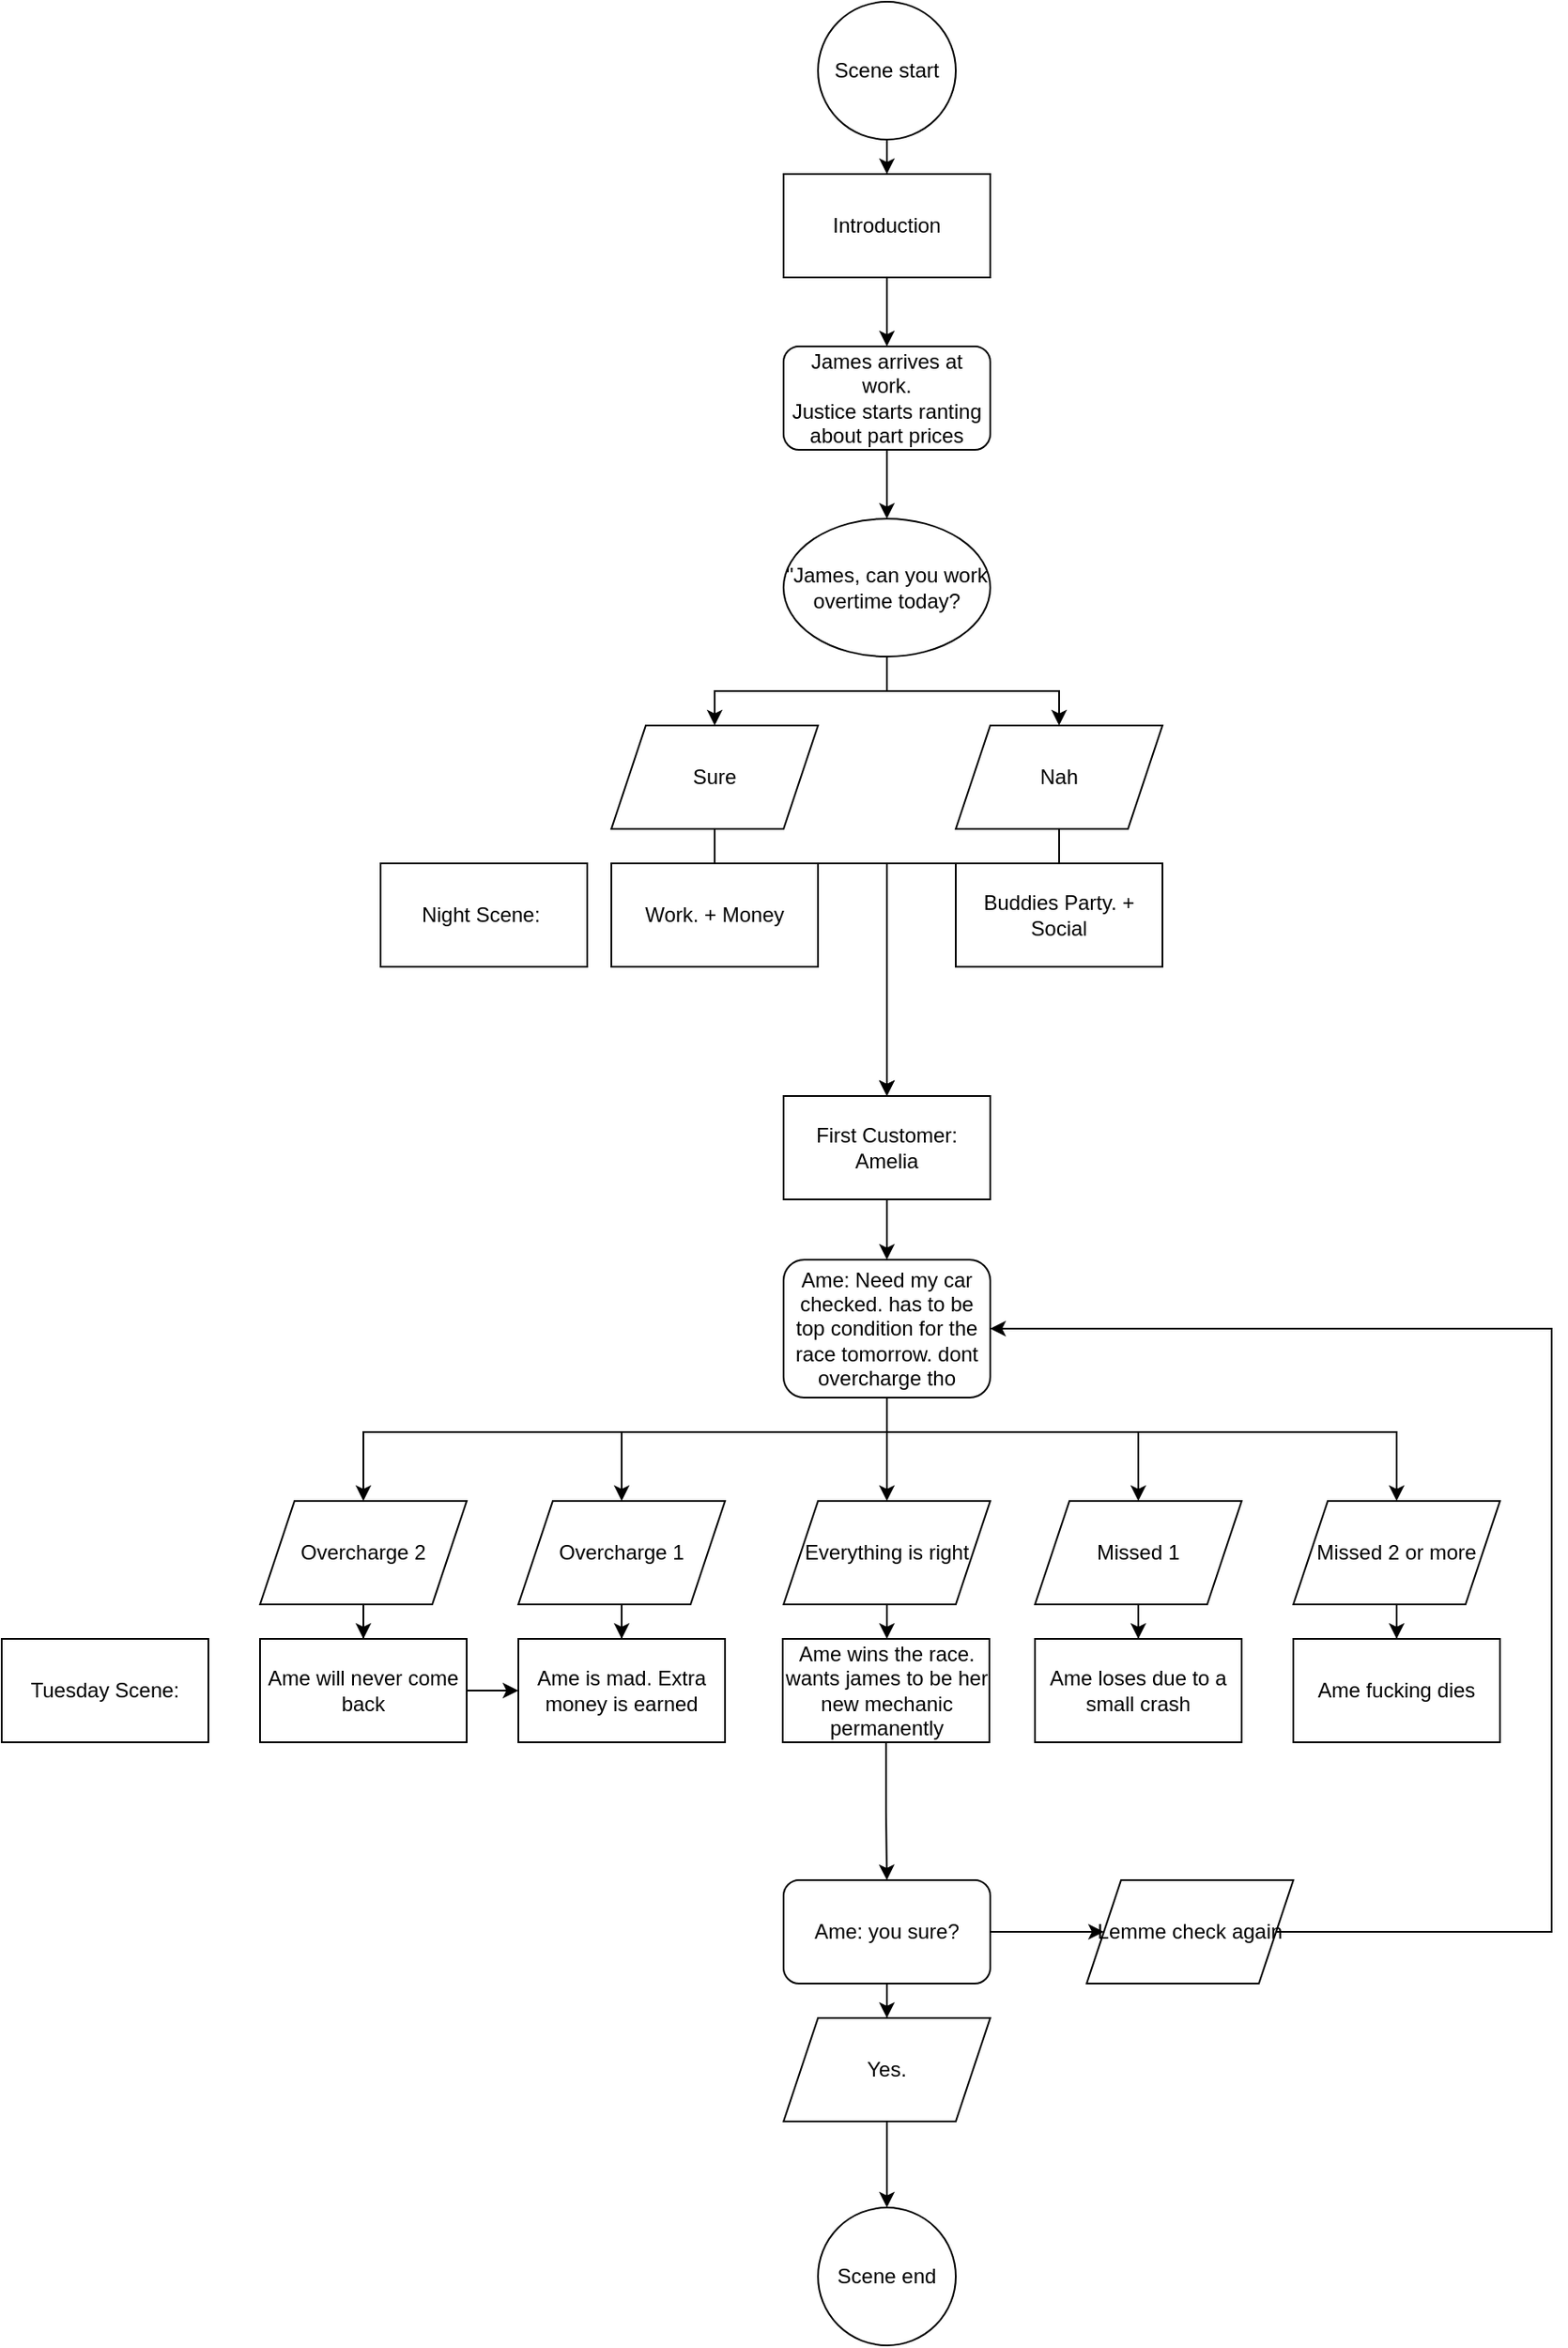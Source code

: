 <mxfile version="14.7.2" type="device" pages="2"><diagram id="Z2a60k4jaZ6NUyHKb_X1" name="Day 1 Morning"><mxGraphModel dx="1808" dy="1695" grid="1" gridSize="10" guides="1" tooltips="1" connect="1" arrows="1" fold="1" page="1" pageScale="1" pageWidth="827" pageHeight="1169" math="0" shadow="0"><root><mxCell id="0"/><mxCell id="1" parent="0"/><mxCell id="GUDher-rVVv_oi0u7flM-3" value="" style="edgeStyle=orthogonalEdgeStyle;rounded=0;orthogonalLoop=1;jettySize=auto;html=1;" parent="1" source="GUDher-rVVv_oi0u7flM-1" target="GUDher-rVVv_oi0u7flM-2" edge="1"><mxGeometry relative="1" as="geometry"/></mxCell><mxCell id="GUDher-rVVv_oi0u7flM-1" value="Introduction" style="rounded=0;whiteSpace=wrap;html=1;" parent="1" vertex="1"><mxGeometry x="354" y="10" width="120" height="60" as="geometry"/></mxCell><mxCell id="GUDher-rVVv_oi0u7flM-5" value="" style="edgeStyle=orthogonalEdgeStyle;rounded=0;orthogonalLoop=1;jettySize=auto;html=1;" parent="1" source="GUDher-rVVv_oi0u7flM-2" target="GUDher-rVVv_oi0u7flM-4" edge="1"><mxGeometry relative="1" as="geometry"/></mxCell><mxCell id="GUDher-rVVv_oi0u7flM-2" value="James arrives at work.&lt;br&gt;Justice starts ranting about part prices" style="rounded=1;whiteSpace=wrap;html=1;" parent="1" vertex="1"><mxGeometry x="354" y="110" width="120" height="60" as="geometry"/></mxCell><mxCell id="GUDher-rVVv_oi0u7flM-8" style="edgeStyle=orthogonalEdgeStyle;rounded=0;orthogonalLoop=1;jettySize=auto;html=1;" parent="1" source="GUDher-rVVv_oi0u7flM-4" target="GUDher-rVVv_oi0u7flM-6" edge="1"><mxGeometry relative="1" as="geometry"/></mxCell><mxCell id="GUDher-rVVv_oi0u7flM-9" style="edgeStyle=orthogonalEdgeStyle;rounded=0;orthogonalLoop=1;jettySize=auto;html=1;" parent="1" source="GUDher-rVVv_oi0u7flM-4" target="GUDher-rVVv_oi0u7flM-7" edge="1"><mxGeometry relative="1" as="geometry"/></mxCell><mxCell id="GUDher-rVVv_oi0u7flM-4" value="&quot;James, can you work overtime today?" style="ellipse;whiteSpace=wrap;html=1;" parent="1" vertex="1"><mxGeometry x="354" y="210" width="120" height="80" as="geometry"/></mxCell><mxCell id="GUDher-rVVv_oi0u7flM-12" value="" style="edgeStyle=orthogonalEdgeStyle;rounded=0;orthogonalLoop=1;jettySize=auto;html=1;entryX=0.5;entryY=0;entryDx=0;entryDy=0;" parent="1" source="GUDher-rVVv_oi0u7flM-6" target="GUDher-rVVv_oi0u7flM-15" edge="1"><mxGeometry relative="1" as="geometry"><mxPoint x="414" y="540" as="targetPoint"/><Array as="points"><mxPoint x="314" y="410"/><mxPoint x="414" y="410"/></Array></mxGeometry></mxCell><mxCell id="GUDher-rVVv_oi0u7flM-6" value="Sure" style="shape=parallelogram;perimeter=parallelogramPerimeter;whiteSpace=wrap;html=1;fixedSize=1;" parent="1" vertex="1"><mxGeometry x="254" y="330" width="120" height="60" as="geometry"/></mxCell><mxCell id="GUDher-rVVv_oi0u7flM-13" value="" style="edgeStyle=orthogonalEdgeStyle;rounded=0;orthogonalLoop=1;jettySize=auto;html=1;entryX=0.5;entryY=0;entryDx=0;entryDy=0;" parent="1" source="GUDher-rVVv_oi0u7flM-7" target="GUDher-rVVv_oi0u7flM-15" edge="1"><mxGeometry relative="1" as="geometry"><mxPoint x="414" y="540" as="targetPoint"/><Array as="points"><mxPoint x="514" y="410"/><mxPoint x="414" y="410"/></Array></mxGeometry></mxCell><mxCell id="GUDher-rVVv_oi0u7flM-7" value="Nah" style="shape=parallelogram;perimeter=parallelogramPerimeter;whiteSpace=wrap;html=1;fixedSize=1;" parent="1" vertex="1"><mxGeometry x="454" y="330" width="120" height="60" as="geometry"/></mxCell><mxCell id="GUDher-rVVv_oi0u7flM-10" value="Work. + Money" style="rounded=0;whiteSpace=wrap;html=1;" parent="1" vertex="1"><mxGeometry x="254" y="410" width="120" height="60" as="geometry"/></mxCell><mxCell id="GUDher-rVVv_oi0u7flM-11" value="Buddies Party. + Social" style="rounded=0;whiteSpace=wrap;html=1;" parent="1" vertex="1"><mxGeometry x="454" y="410" width="120" height="60" as="geometry"/></mxCell><mxCell id="GUDher-rVVv_oi0u7flM-17" value="" style="edgeStyle=orthogonalEdgeStyle;rounded=0;orthogonalLoop=1;jettySize=auto;html=1;" parent="1" source="GUDher-rVVv_oi0u7flM-15" target="GUDher-rVVv_oi0u7flM-16" edge="1"><mxGeometry relative="1" as="geometry"/></mxCell><mxCell id="GUDher-rVVv_oi0u7flM-15" value="First Customer: Amelia" style="rounded=0;whiteSpace=wrap;html=1;" parent="1" vertex="1"><mxGeometry x="354" y="545" width="120" height="60" as="geometry"/></mxCell><mxCell id="GUDher-rVVv_oi0u7flM-24" value="" style="edgeStyle=orthogonalEdgeStyle;rounded=0;orthogonalLoop=1;jettySize=auto;html=1;" parent="1" source="GUDher-rVVv_oi0u7flM-16" target="GUDher-rVVv_oi0u7flM-19" edge="1"><mxGeometry relative="1" as="geometry"/></mxCell><mxCell id="GUDher-rVVv_oi0u7flM-25" style="edgeStyle=orthogonalEdgeStyle;rounded=0;orthogonalLoop=1;jettySize=auto;html=1;" parent="1" source="GUDher-rVVv_oi0u7flM-16" target="GUDher-rVVv_oi0u7flM-18" edge="1"><mxGeometry relative="1" as="geometry"><Array as="points"><mxPoint x="414" y="740"/><mxPoint x="260" y="740"/></Array></mxGeometry></mxCell><mxCell id="GUDher-rVVv_oi0u7flM-26" style="edgeStyle=orthogonalEdgeStyle;rounded=0;orthogonalLoop=1;jettySize=auto;html=1;" parent="1" source="GUDher-rVVv_oi0u7flM-16" target="GUDher-rVVv_oi0u7flM-20" edge="1"><mxGeometry relative="1" as="geometry"><Array as="points"><mxPoint x="414" y="740"/><mxPoint x="110" y="740"/></Array></mxGeometry></mxCell><mxCell id="GUDher-rVVv_oi0u7flM-27" style="edgeStyle=orthogonalEdgeStyle;rounded=0;orthogonalLoop=1;jettySize=auto;html=1;entryX=0.5;entryY=0;entryDx=0;entryDy=0;" parent="1" source="GUDher-rVVv_oi0u7flM-16" target="GUDher-rVVv_oi0u7flM-21" edge="1"><mxGeometry relative="1" as="geometry"><Array as="points"><mxPoint x="414" y="740"/><mxPoint x="560" y="740"/></Array></mxGeometry></mxCell><mxCell id="GUDher-rVVv_oi0u7flM-28" style="edgeStyle=orthogonalEdgeStyle;rounded=0;orthogonalLoop=1;jettySize=auto;html=1;" parent="1" source="GUDher-rVVv_oi0u7flM-16" target="GUDher-rVVv_oi0u7flM-23" edge="1"><mxGeometry relative="1" as="geometry"><Array as="points"><mxPoint x="414" y="740"/><mxPoint x="710" y="740"/></Array></mxGeometry></mxCell><mxCell id="GUDher-rVVv_oi0u7flM-16" value="Ame: Need my car checked. has to be top condition for the race tomorrow. dont overcharge tho" style="rounded=1;whiteSpace=wrap;html=1;" parent="1" vertex="1"><mxGeometry x="354" y="640" width="120" height="80" as="geometry"/></mxCell><mxCell id="GUDher-rVVv_oi0u7flM-38" value="" style="edgeStyle=orthogonalEdgeStyle;rounded=0;orthogonalLoop=1;jettySize=auto;html=1;" parent="1" source="GUDher-rVVv_oi0u7flM-18" target="GUDher-rVVv_oi0u7flM-30" edge="1"><mxGeometry relative="1" as="geometry"/></mxCell><mxCell id="GUDher-rVVv_oi0u7flM-18" value="Overcharge 1" style="shape=parallelogram;perimeter=parallelogramPerimeter;whiteSpace=wrap;html=1;fixedSize=1;" parent="1" vertex="1"><mxGeometry x="200" y="780" width="120" height="60" as="geometry"/></mxCell><mxCell id="GUDher-rVVv_oi0u7flM-37" value="" style="edgeStyle=orthogonalEdgeStyle;rounded=0;orthogonalLoop=1;jettySize=auto;html=1;" parent="1" source="GUDher-rVVv_oi0u7flM-19" target="GUDher-rVVv_oi0u7flM-32" edge="1"><mxGeometry relative="1" as="geometry"/></mxCell><mxCell id="GUDher-rVVv_oi0u7flM-19" value="Everything is right" style="shape=parallelogram;perimeter=parallelogramPerimeter;whiteSpace=wrap;html=1;fixedSize=1;" parent="1" vertex="1"><mxGeometry x="354" y="780" width="120" height="60" as="geometry"/></mxCell><mxCell id="GUDher-rVVv_oi0u7flM-39" value="" style="edgeStyle=orthogonalEdgeStyle;rounded=0;orthogonalLoop=1;jettySize=auto;html=1;" parent="1" source="GUDher-rVVv_oi0u7flM-20" target="GUDher-rVVv_oi0u7flM-31" edge="1"><mxGeometry relative="1" as="geometry"/></mxCell><mxCell id="GUDher-rVVv_oi0u7flM-20" value="Overcharge 2" style="shape=parallelogram;perimeter=parallelogramPerimeter;whiteSpace=wrap;html=1;fixedSize=1;" parent="1" vertex="1"><mxGeometry x="50" y="780" width="120" height="60" as="geometry"/></mxCell><mxCell id="GUDher-rVVv_oi0u7flM-36" value="" style="edgeStyle=orthogonalEdgeStyle;rounded=0;orthogonalLoop=1;jettySize=auto;html=1;" parent="1" source="GUDher-rVVv_oi0u7flM-21" target="GUDher-rVVv_oi0u7flM-33" edge="1"><mxGeometry relative="1" as="geometry"/></mxCell><mxCell id="GUDher-rVVv_oi0u7flM-21" value="Missed 1" style="shape=parallelogram;perimeter=parallelogramPerimeter;whiteSpace=wrap;html=1;fixedSize=1;" parent="1" vertex="1"><mxGeometry x="500" y="780" width="120" height="60" as="geometry"/></mxCell><mxCell id="GUDher-rVVv_oi0u7flM-35" value="" style="edgeStyle=orthogonalEdgeStyle;rounded=0;orthogonalLoop=1;jettySize=auto;html=1;" parent="1" source="GUDher-rVVv_oi0u7flM-23" target="GUDher-rVVv_oi0u7flM-34" edge="1"><mxGeometry relative="1" as="geometry"/></mxCell><mxCell id="GUDher-rVVv_oi0u7flM-23" value="Missed 2 or more" style="shape=parallelogram;perimeter=parallelogramPerimeter;whiteSpace=wrap;html=1;fixedSize=1;" parent="1" vertex="1"><mxGeometry x="650" y="780" width="120" height="60" as="geometry"/></mxCell><mxCell id="GUDher-rVVv_oi0u7flM-30" value="Ame is mad. Extra money is earned" style="rounded=0;whiteSpace=wrap;html=1;" parent="1" vertex="1"><mxGeometry x="200" y="860" width="120" height="60" as="geometry"/></mxCell><mxCell id="GUDher-rVVv_oi0u7flM-41" value="" style="edgeStyle=orthogonalEdgeStyle;rounded=0;orthogonalLoop=1;jettySize=auto;html=1;" parent="1" source="GUDher-rVVv_oi0u7flM-31" target="GUDher-rVVv_oi0u7flM-30" edge="1"><mxGeometry relative="1" as="geometry"/></mxCell><mxCell id="GUDher-rVVv_oi0u7flM-31" value="Ame will never come back" style="rounded=0;whiteSpace=wrap;html=1;" parent="1" vertex="1"><mxGeometry x="50" y="860" width="120" height="60" as="geometry"/></mxCell><mxCell id="GUDher-rVVv_oi0u7flM-43" value="" style="edgeStyle=orthogonalEdgeStyle;rounded=0;orthogonalLoop=1;jettySize=auto;html=1;" parent="1" source="GUDher-rVVv_oi0u7flM-32" target="GUDher-rVVv_oi0u7flM-42" edge="1"><mxGeometry relative="1" as="geometry"/></mxCell><mxCell id="GUDher-rVVv_oi0u7flM-32" value="Ame wins the race. wants james to be her new mechanic permanently" style="rounded=0;whiteSpace=wrap;html=1;" parent="1" vertex="1"><mxGeometry x="353.5" y="860" width="120" height="60" as="geometry"/></mxCell><mxCell id="GUDher-rVVv_oi0u7flM-33" value="Ame loses due to a small crash" style="rounded=0;whiteSpace=wrap;html=1;" parent="1" vertex="1"><mxGeometry x="500" y="860" width="120" height="60" as="geometry"/></mxCell><mxCell id="GUDher-rVVv_oi0u7flM-34" value="Ame fucking dies" style="rounded=0;whiteSpace=wrap;html=1;" parent="1" vertex="1"><mxGeometry x="650" y="860" width="120" height="60" as="geometry"/></mxCell><mxCell id="GUDher-rVVv_oi0u7flM-45" value="" style="edgeStyle=orthogonalEdgeStyle;rounded=0;orthogonalLoop=1;jettySize=auto;html=1;" parent="1" source="GUDher-rVVv_oi0u7flM-42" target="GUDher-rVVv_oi0u7flM-44" edge="1"><mxGeometry relative="1" as="geometry"/></mxCell><mxCell id="GUDher-rVVv_oi0u7flM-47" value="" style="edgeStyle=orthogonalEdgeStyle;rounded=0;orthogonalLoop=1;jettySize=auto;html=1;" parent="1" source="GUDher-rVVv_oi0u7flM-42" target="GUDher-rVVv_oi0u7flM-46" edge="1"><mxGeometry relative="1" as="geometry"/></mxCell><mxCell id="GUDher-rVVv_oi0u7flM-42" value="Ame: you sure?" style="rounded=1;whiteSpace=wrap;html=1;" parent="1" vertex="1"><mxGeometry x="354" y="1000" width="120" height="60" as="geometry"/></mxCell><mxCell id="rYOmHVxpVodBgHmKQfaj-2" value="" style="edgeStyle=orthogonalEdgeStyle;rounded=0;orthogonalLoop=1;jettySize=auto;html=1;" parent="1" source="GUDher-rVVv_oi0u7flM-44" target="rYOmHVxpVodBgHmKQfaj-1" edge="1"><mxGeometry relative="1" as="geometry"/></mxCell><mxCell id="GUDher-rVVv_oi0u7flM-44" value="Yes." style="shape=parallelogram;perimeter=parallelogramPerimeter;whiteSpace=wrap;html=1;fixedSize=1;" parent="1" vertex="1"><mxGeometry x="354" y="1080" width="120" height="60" as="geometry"/></mxCell><mxCell id="GUDher-rVVv_oi0u7flM-48" style="edgeStyle=orthogonalEdgeStyle;rounded=0;orthogonalLoop=1;jettySize=auto;html=1;entryX=1;entryY=0.5;entryDx=0;entryDy=0;" parent="1" source="GUDher-rVVv_oi0u7flM-46" target="GUDher-rVVv_oi0u7flM-16" edge="1"><mxGeometry relative="1" as="geometry"><Array as="points"><mxPoint x="800" y="1030"/><mxPoint x="800" y="680"/></Array></mxGeometry></mxCell><mxCell id="GUDher-rVVv_oi0u7flM-46" value="Lemme check again" style="shape=parallelogram;perimeter=parallelogramPerimeter;whiteSpace=wrap;html=1;fixedSize=1;" parent="1" vertex="1"><mxGeometry x="530" y="1000" width="120" height="60" as="geometry"/></mxCell><mxCell id="GUDher-rVVv_oi0u7flM-49" value="Tuesday Scene:" style="rounded=0;whiteSpace=wrap;html=1;" parent="1" vertex="1"><mxGeometry x="-100" y="860" width="120" height="60" as="geometry"/></mxCell><mxCell id="DoS_06BOq9-sNQwnXJc6-1" value="&lt;span&gt;Night Scene:&amp;nbsp;&lt;/span&gt;" style="rounded=0;whiteSpace=wrap;html=1;" parent="1" vertex="1"><mxGeometry x="120" y="410" width="120" height="60" as="geometry"/></mxCell><mxCell id="rYOmHVxpVodBgHmKQfaj-1" value="Scene end" style="ellipse;whiteSpace=wrap;html=1;aspect=fixed;" parent="1" vertex="1"><mxGeometry x="374" y="1190" width="80" height="80" as="geometry"/></mxCell><mxCell id="rYOmHVxpVodBgHmKQfaj-4" value="" style="edgeStyle=orthogonalEdgeStyle;rounded=0;orthogonalLoop=1;jettySize=auto;html=1;" parent="1" source="rYOmHVxpVodBgHmKQfaj-3" target="GUDher-rVVv_oi0u7flM-1" edge="1"><mxGeometry relative="1" as="geometry"/></mxCell><mxCell id="rYOmHVxpVodBgHmKQfaj-3" value="Scene start" style="ellipse;whiteSpace=wrap;html=1;aspect=fixed;" parent="1" vertex="1"><mxGeometry x="374" y="-90" width="80" height="80" as="geometry"/></mxCell></root></mxGraphModel></diagram><diagram id="-26tavajIcfV86nfyypu" name="Day 1 Afternoon"><mxGraphModel dx="981" dy="1695" grid="1" gridSize="10" guides="1" tooltips="1" connect="1" arrows="1" fold="1" page="1" pageScale="1" pageWidth="827" pageHeight="1169" math="0" shadow="0"><root><mxCell id="1JALQ6UCKlpLV9UAuhfF-0"/><mxCell id="1JALQ6UCKlpLV9UAuhfF-1" parent="1JALQ6UCKlpLV9UAuhfF-0"/><mxCell id="BbH2dU8DCw67Q6p281OY-1" value="" style="edgeStyle=orthogonalEdgeStyle;rounded=0;orthogonalLoop=1;jettySize=auto;html=1;" parent="1JALQ6UCKlpLV9UAuhfF-1" source="IC5JYg256cTdwx2WXVtF-0" target="BbH2dU8DCw67Q6p281OY-0" edge="1"><mxGeometry relative="1" as="geometry"/></mxCell><mxCell id="IC5JYg256cTdwx2WXVtF-0" value="Yuri arrives (sup choombas)" style="rounded=0;whiteSpace=wrap;html=1;" parent="1JALQ6UCKlpLV9UAuhfF-1" vertex="1"><mxGeometry x="354" width="120" height="60" as="geometry"/></mxCell><mxCell id="BbH2dU8DCw67Q6p281OY-5" value="" style="edgeStyle=orthogonalEdgeStyle;rounded=0;orthogonalLoop=1;jettySize=auto;html=1;" parent="1JALQ6UCKlpLV9UAuhfF-1" source="BbH2dU8DCw67Q6p281OY-0" target="BbH2dU8DCw67Q6p281OY-2" edge="1"><mxGeometry relative="1" as="geometry"/></mxCell><mxCell id="BbH2dU8DCw67Q6p281OY-6" style="edgeStyle=orthogonalEdgeStyle;rounded=0;orthogonalLoop=1;jettySize=auto;html=1;" parent="1JALQ6UCKlpLV9UAuhfF-1" source="BbH2dU8DCw67Q6p281OY-0" target="BbH2dU8DCw67Q6p281OY-3" edge="1"><mxGeometry relative="1" as="geometry"><Array as="points"><mxPoint x="414" y="180"/><mxPoint x="180" y="180"/></Array></mxGeometry></mxCell><mxCell id="BbH2dU8DCw67Q6p281OY-7" style="edgeStyle=orthogonalEdgeStyle;rounded=0;orthogonalLoop=1;jettySize=auto;html=1;" parent="1JALQ6UCKlpLV9UAuhfF-1" source="BbH2dU8DCw67Q6p281OY-0" target="BbH2dU8DCw67Q6p281OY-4" edge="1"><mxGeometry relative="1" as="geometry"><Array as="points"><mxPoint x="414" y="180"/><mxPoint x="620" y="180"/></Array></mxGeometry></mxCell><mxCell id="BbH2dU8DCw67Q6p281OY-0" value="Yuri and JJ talk about morning job." style="rounded=1;whiteSpace=wrap;html=1;" parent="1JALQ6UCKlpLV9UAuhfF-1" vertex="1"><mxGeometry x="354" y="100" width="120" height="60" as="geometry"/></mxCell><mxCell id="BbH2dU8DCw67Q6p281OY-12" value="" style="edgeStyle=orthogonalEdgeStyle;rounded=0;orthogonalLoop=1;jettySize=auto;html=1;" parent="1JALQ6UCKlpLV9UAuhfF-1" source="BbH2dU8DCw67Q6p281OY-2" target="BbH2dU8DCw67Q6p281OY-10" edge="1"><mxGeometry relative="1" as="geometry"/></mxCell><mxCell id="BbH2dU8DCw67Q6p281OY-2" value="JJ: Don't think i missed anything, but still worried" style="rounded=0;whiteSpace=wrap;html=1;" parent="1JALQ6UCKlpLV9UAuhfF-1" vertex="1"><mxGeometry x="354" y="200" width="120" height="60" as="geometry"/></mxCell><mxCell id="BbH2dU8DCw67Q6p281OY-13" value="" style="edgeStyle=orthogonalEdgeStyle;rounded=0;orthogonalLoop=1;jettySize=auto;html=1;" parent="1JALQ6UCKlpLV9UAuhfF-1" source="BbH2dU8DCw67Q6p281OY-3" target="BbH2dU8DCw67Q6p281OY-11" edge="1"><mxGeometry relative="1" as="geometry"/></mxCell><mxCell id="BbH2dU8DCw67Q6p281OY-3" value="JJ: I probably fixed more than I had to, but she did say her car needed to be in top condition" style="rounded=0;whiteSpace=wrap;html=1;" parent="1JALQ6UCKlpLV9UAuhfF-1" vertex="1"><mxGeometry x="120" y="200" width="120" height="70" as="geometry"/></mxCell><mxCell id="BbH2dU8DCw67Q6p281OY-9" value="" style="edgeStyle=orthogonalEdgeStyle;rounded=0;orthogonalLoop=1;jettySize=auto;html=1;" parent="1JALQ6UCKlpLV9UAuhfF-1" source="BbH2dU8DCw67Q6p281OY-4" target="BbH2dU8DCw67Q6p281OY-8" edge="1"><mxGeometry relative="1" as="geometry"/></mxCell><mxCell id="BbH2dU8DCw67Q6p281OY-4" value="JJ: I'm scared, I might've missed something" style="rounded=0;whiteSpace=wrap;html=1;" parent="1JALQ6UCKlpLV9UAuhfF-1" vertex="1"><mxGeometry x="560" y="200" width="120" height="60" as="geometry"/></mxCell><mxCell id="hpYmJFMgtFdfnmGz3UVM-2" value="" style="edgeStyle=orthogonalEdgeStyle;rounded=0;orthogonalLoop=1;jettySize=auto;html=1;" parent="1JALQ6UCKlpLV9UAuhfF-1" source="BbH2dU8DCw67Q6p281OY-8" target="BbH2dU8DCw67Q6p281OY-14" edge="1"><mxGeometry relative="1" as="geometry"/></mxCell><mxCell id="p_ASpUHyE7gijQ5RZ7ZN-3" value="" style="edgeStyle=orthogonalEdgeStyle;rounded=0;orthogonalLoop=1;jettySize=auto;html=1;" parent="1JALQ6UCKlpLV9UAuhfF-1" source="BbH2dU8DCw67Q6p281OY-8" target="p_ASpUHyE7gijQ5RZ7ZN-2" edge="1"><mxGeometry relative="1" as="geometry"/></mxCell><mxCell id="BbH2dU8DCw67Q6p281OY-8" value="Yuri: maybe call her in?" style="rounded=0;whiteSpace=wrap;html=1;" parent="1JALQ6UCKlpLV9UAuhfF-1" vertex="1"><mxGeometry x="560" y="320" width="120" height="60" as="geometry"/></mxCell><mxCell id="p_ASpUHyE7gijQ5RZ7ZN-1" value="" style="edgeStyle=orthogonalEdgeStyle;rounded=0;orthogonalLoop=1;jettySize=auto;html=1;" parent="1JALQ6UCKlpLV9UAuhfF-1" source="BbH2dU8DCw67Q6p281OY-10" target="p_ASpUHyE7gijQ5RZ7ZN-0" edge="1"><mxGeometry relative="1" as="geometry"/></mxCell><mxCell id="BbH2dU8DCw67Q6p281OY-10" value="Yuri: If you think you didnt miss anything, then you didnt. i know you." style="rounded=0;whiteSpace=wrap;html=1;" parent="1JALQ6UCKlpLV9UAuhfF-1" vertex="1"><mxGeometry x="354" y="320" width="120" height="60" as="geometry"/></mxCell><mxCell id="p_ASpUHyE7gijQ5RZ7ZN-5" style="edgeStyle=orthogonalEdgeStyle;rounded=0;orthogonalLoop=1;jettySize=auto;html=1;" parent="1JALQ6UCKlpLV9UAuhfF-1" source="BbH2dU8DCw67Q6p281OY-11" target="p_ASpUHyE7gijQ5RZ7ZN-0" edge="1"><mxGeometry relative="1" as="geometry"><Array as="points"><mxPoint x="180" y="410"/><mxPoint x="414" y="410"/></Array></mxGeometry></mxCell><mxCell id="BbH2dU8DCw67Q6p281OY-11" value="Yuri: fair, but you better hope she dont find out" style="rounded=0;whiteSpace=wrap;html=1;" parent="1JALQ6UCKlpLV9UAuhfF-1" vertex="1"><mxGeometry x="120" y="320" width="120" height="60" as="geometry"/></mxCell><mxCell id="hpYmJFMgtFdfnmGz3UVM-5" value="" style="edgeStyle=orthogonalEdgeStyle;rounded=0;orthogonalLoop=1;jettySize=auto;html=1;" parent="1JALQ6UCKlpLV9UAuhfF-1" source="BbH2dU8DCw67Q6p281OY-14" target="hpYmJFMgtFdfnmGz3UVM-4" edge="1"><mxGeometry relative="1" as="geometry"/></mxCell><mxCell id="BbH2dU8DCw67Q6p281OY-14" value="Yeah I could do that. I have to work overtime anyway." style="rounded=0;whiteSpace=wrap;html=1;" parent="1JALQ6UCKlpLV9UAuhfF-1" vertex="1"><mxGeometry x="760" y="320" width="120" height="60" as="geometry"/></mxCell><mxCell id="hpYmJFMgtFdfnmGz3UVM-1" value="" style="edgeStyle=orthogonalEdgeStyle;rounded=0;orthogonalLoop=1;jettySize=auto;html=1;" parent="1JALQ6UCKlpLV9UAuhfF-1" source="hpYmJFMgtFdfnmGz3UVM-0" target="IC5JYg256cTdwx2WXVtF-0" edge="1"><mxGeometry relative="1" as="geometry"/></mxCell><mxCell id="hpYmJFMgtFdfnmGz3UVM-0" value="Scene start" style="ellipse;whiteSpace=wrap;html=1;aspect=fixed;" parent="1JALQ6UCKlpLV9UAuhfF-1" vertex="1"><mxGeometry x="374" y="-100" width="80" height="80" as="geometry"/></mxCell><mxCell id="hpYmJFMgtFdfnmGz3UVM-3" value="Yes to work in evening" style="text;html=1;strokeColor=none;fillColor=none;align=center;verticalAlign=middle;whiteSpace=wrap;rounded=0;" parent="1JALQ6UCKlpLV9UAuhfF-1" vertex="1"><mxGeometry x="700" y="320" width="40" height="20" as="geometry"/></mxCell><mxCell id="hpYmJFMgtFdfnmGz3UVM-7" style="edgeStyle=orthogonalEdgeStyle;rounded=0;orthogonalLoop=1;jettySize=auto;html=1;entryX=1;entryY=0.5;entryDx=0;entryDy=0;" parent="1JALQ6UCKlpLV9UAuhfF-1" source="hpYmJFMgtFdfnmGz3UVM-4" target="hpYmJFMgtFdfnmGz3UVM-8" edge="1"><mxGeometry relative="1" as="geometry"><Array as="points"><mxPoint x="820" y="800"/></Array></mxGeometry></mxCell><mxCell id="hpYmJFMgtFdfnmGz3UVM-4" value="Ok, so you cant come to my party this evening :( thats why im here btw, to invite u" style="rounded=0;whiteSpace=wrap;html=1;" parent="1JALQ6UCKlpLV9UAuhfF-1" vertex="1"><mxGeometry x="760" y="440" width="120" height="70" as="geometry"/></mxCell><mxCell id="hpYmJFMgtFdfnmGz3UVM-6" value="Scene end" style="ellipse;whiteSpace=wrap;html=1;aspect=fixed;" parent="1JALQ6UCKlpLV9UAuhfF-1" vertex="1"><mxGeometry x="374" y="1220" width="80" height="80" as="geometry"/></mxCell><mxCell id="1ZF-f6lud404MtIFOUBc-10" style="edgeStyle=orthogonalEdgeStyle;rounded=0;orthogonalLoop=1;jettySize=auto;html=1;" parent="1JALQ6UCKlpLV9UAuhfF-1" source="hpYmJFMgtFdfnmGz3UVM-8" target="1ZF-f6lud404MtIFOUBc-8" edge="1"><mxGeometry relative="1" as="geometry"/></mxCell><mxCell id="1ZF-f6lud404MtIFOUBc-11" style="edgeStyle=orthogonalEdgeStyle;rounded=0;orthogonalLoop=1;jettySize=auto;html=1;" parent="1JALQ6UCKlpLV9UAuhfF-1" source="hpYmJFMgtFdfnmGz3UVM-8" target="1ZF-f6lud404MtIFOUBc-9" edge="1"><mxGeometry relative="1" as="geometry"><Array as="points"><mxPoint x="414" y="860"/><mxPoint x="540" y="860"/></Array></mxGeometry></mxCell><mxCell id="hpYmJFMgtFdfnmGz3UVM-8" value="JJ, what do you think would look preem on my car, for tonight?" style="ellipse;whiteSpace=wrap;html=1;" parent="1JALQ6UCKlpLV9UAuhfF-1" vertex="1"><mxGeometry x="354" y="760" width="120" height="80" as="geometry"/></mxCell><mxCell id="1ZF-f6lud404MtIFOUBc-2" style="edgeStyle=orthogonalEdgeStyle;rounded=0;orthogonalLoop=1;jettySize=auto;html=1;" parent="1JALQ6UCKlpLV9UAuhfF-1" source="p_ASpUHyE7gijQ5RZ7ZN-0" target="1ZF-f6lud404MtIFOUBc-0" edge="1"><mxGeometry relative="1" as="geometry"/></mxCell><mxCell id="1ZF-f6lud404MtIFOUBc-3" style="edgeStyle=orthogonalEdgeStyle;rounded=0;orthogonalLoop=1;jettySize=auto;html=1;" parent="1JALQ6UCKlpLV9UAuhfF-1" source="p_ASpUHyE7gijQ5RZ7ZN-0" target="1ZF-f6lud404MtIFOUBc-1" edge="1"><mxGeometry relative="1" as="geometry"><Array as="points"><mxPoint x="414" y="540"/><mxPoint x="540" y="540"/></Array></mxGeometry></mxCell><mxCell id="p_ASpUHyE7gijQ5RZ7ZN-0" value="Wanna come to my party this evening?" style="ellipse;whiteSpace=wrap;html=1;" parent="1JALQ6UCKlpLV9UAuhfF-1" vertex="1"><mxGeometry x="354" y="440" width="120" height="80" as="geometry"/></mxCell><mxCell id="p_ASpUHyE7gijQ5RZ7ZN-4" value="" style="edgeStyle=orthogonalEdgeStyle;rounded=0;orthogonalLoop=1;jettySize=auto;html=1;" parent="1JALQ6UCKlpLV9UAuhfF-1" source="p_ASpUHyE7gijQ5RZ7ZN-2" target="p_ASpUHyE7gijQ5RZ7ZN-0" edge="1"><mxGeometry relative="1" as="geometry"/></mxCell><mxCell id="p_ASpUHyE7gijQ5RZ7ZN-2" value="No time at work today, race is tomorrow" style="rounded=0;whiteSpace=wrap;html=1;" parent="1JALQ6UCKlpLV9UAuhfF-1" vertex="1"><mxGeometry x="560" y="450" width="120" height="60" as="geometry"/></mxCell><mxCell id="1ZF-f6lud404MtIFOUBc-4" style="edgeStyle=orthogonalEdgeStyle;rounded=0;orthogonalLoop=1;jettySize=auto;html=1;" parent="1JALQ6UCKlpLV9UAuhfF-1" source="1ZF-f6lud404MtIFOUBc-0" target="hpYmJFMgtFdfnmGz3UVM-8" edge="1"><mxGeometry relative="1" as="geometry"/></mxCell><mxCell id="1ZF-f6lud404MtIFOUBc-0" value="Sure" style="shape=parallelogram;perimeter=parallelogramPerimeter;whiteSpace=wrap;html=1;fixedSize=1;" parent="1JALQ6UCKlpLV9UAuhfF-1" vertex="1"><mxGeometry x="240" y="560" width="120" height="60" as="geometry"/></mxCell><mxCell id="1ZF-f6lud404MtIFOUBc-5" style="edgeStyle=orthogonalEdgeStyle;rounded=0;orthogonalLoop=1;jettySize=auto;html=1;" parent="1JALQ6UCKlpLV9UAuhfF-1" source="1ZF-f6lud404MtIFOUBc-1" target="hpYmJFMgtFdfnmGz3UVM-8" edge="1"><mxGeometry relative="1" as="geometry"><Array as="points"><mxPoint x="540" y="690"/><mxPoint x="414" y="690"/></Array></mxGeometry></mxCell><mxCell id="1ZF-f6lud404MtIFOUBc-1" value="Don't feel like it / no, gotta work overtime" style="shape=parallelogram;perimeter=parallelogramPerimeter;whiteSpace=wrap;html=1;fixedSize=1;" parent="1JALQ6UCKlpLV9UAuhfF-1" vertex="1"><mxGeometry x="480" y="560" width="120" height="60" as="geometry"/></mxCell><mxCell id="1ZF-f6lud404MtIFOUBc-6" value="Night scene: Party" style="rounded=0;whiteSpace=wrap;html=1;" parent="1JALQ6UCKlpLV9UAuhfF-1" vertex="1"><mxGeometry x="180" y="630" width="120" height="60" as="geometry"/></mxCell><mxCell id="1ZF-f6lud404MtIFOUBc-7" value="Night scene: work / chilling @ home" style="rounded=0;whiteSpace=wrap;html=1;" parent="1JALQ6UCKlpLV9UAuhfF-1" vertex="1"><mxGeometry x="540" y="630" width="120" height="60" as="geometry"/></mxCell><mxCell id="1ZF-f6lud404MtIFOUBc-14" value="" style="edgeStyle=orthogonalEdgeStyle;rounded=0;orthogonalLoop=1;jettySize=auto;html=1;" parent="1JALQ6UCKlpLV9UAuhfF-1" source="1ZF-f6lud404MtIFOUBc-8" target="1ZF-f6lud404MtIFOUBc-12" edge="1"><mxGeometry relative="1" as="geometry"/></mxCell><mxCell id="1ZF-f6lud404MtIFOUBc-8" value="I got some sick neon lights" style="shape=parallelogram;perimeter=parallelogramPerimeter;whiteSpace=wrap;html=1;fixedSize=1;" parent="1JALQ6UCKlpLV9UAuhfF-1" vertex="1"><mxGeometry x="240" y="880" width="120" height="60" as="geometry"/></mxCell><mxCell id="1ZF-f6lud404MtIFOUBc-15" value="" style="edgeStyle=orthogonalEdgeStyle;rounded=0;orthogonalLoop=1;jettySize=auto;html=1;" parent="1JALQ6UCKlpLV9UAuhfF-1" source="1ZF-f6lud404MtIFOUBc-9" target="1ZF-f6lud404MtIFOUBc-13" edge="1"><mxGeometry relative="1" as="geometry"/></mxCell><mxCell id="1ZF-f6lud404MtIFOUBc-9" value="how about that spoiler over there" style="shape=parallelogram;perimeter=parallelogramPerimeter;whiteSpace=wrap;html=1;fixedSize=1;" parent="1JALQ6UCKlpLV9UAuhfF-1" vertex="1"><mxGeometry x="480" y="880" width="120" height="60" as="geometry"/></mxCell><mxCell id="1ZF-f6lud404MtIFOUBc-20" style="edgeStyle=orthogonalEdgeStyle;rounded=0;orthogonalLoop=1;jettySize=auto;html=1;" parent="1JALQ6UCKlpLV9UAuhfF-1" source="1ZF-f6lud404MtIFOUBc-12" target="1ZF-f6lud404MtIFOUBc-17" edge="1"><mxGeometry relative="1" as="geometry"><Array as="points"><mxPoint x="300" y="1060"/><mxPoint x="414" y="1060"/></Array></mxGeometry></mxCell><mxCell id="1ZF-f6lud404MtIFOUBc-12" value="Not sure if the scratch is worth it, sure looks cool though.&lt;span style=&quot;color: rgba(0 , 0 , 0 , 0) ; font-family: monospace ; font-size: 0px&quot;&gt;%3CmxGraphModel%3E%3Croot%3E%3CmxCell%20id%3D%220%22%2F%3E%3CmxCell%20id%3D%221%22%20parent%3D%220%22%2F%3E%3CmxCell%20id%3D%222%22%20value%3D%22%22%20style%3D%22shape%3Dparallelogram%3Bperimeter%3DparallelogramPerimeter%3BwhiteSpace%3Dwrap%3Bhtml%3D1%3BfixedSize%3D1%3B%22%20vertex%3D%221%22%20parent%3D%221%22%3E%3CmxGeometry%20x%3D%22250%22%20y%3D%22880%22%20width%3D%22120%22%20height%3D%2260%22%20as%3D%22geometry%22%2F%3E%3C%2FmxCell%3E%3C%2Froot%3E%3C%2FmxGraphModel%3E&lt;/span&gt;" style="rounded=0;whiteSpace=wrap;html=1;" parent="1JALQ6UCKlpLV9UAuhfF-1" vertex="1"><mxGeometry x="240" y="970" width="120" height="60" as="geometry"/></mxCell><mxCell id="1ZF-f6lud404MtIFOUBc-19" style="edgeStyle=orthogonalEdgeStyle;rounded=0;orthogonalLoop=1;jettySize=auto;html=1;" parent="1JALQ6UCKlpLV9UAuhfF-1" source="1ZF-f6lud404MtIFOUBc-13" target="1ZF-f6lud404MtIFOUBc-17" edge="1"><mxGeometry relative="1" as="geometry"><Array as="points"><mxPoint x="540" y="1060"/><mxPoint x="414" y="1060"/></Array></mxGeometry></mxCell><mxCell id="1ZF-f6lud404MtIFOUBc-13" value="Ez Pz." style="rounded=0;whiteSpace=wrap;html=1;" parent="1JALQ6UCKlpLV9UAuhfF-1" vertex="1"><mxGeometry x="480" y="970" width="120" height="60" as="geometry"/></mxCell><mxCell id="1ZF-f6lud404MtIFOUBc-18" value="" style="edgeStyle=orthogonalEdgeStyle;rounded=0;orthogonalLoop=1;jettySize=auto;html=1;" parent="1JALQ6UCKlpLV9UAuhfF-1" source="1ZF-f6lud404MtIFOUBc-17" target="hpYmJFMgtFdfnmGz3UVM-6" edge="1"><mxGeometry relative="1" as="geometry"/></mxCell><mxCell id="1ZF-f6lud404MtIFOUBc-17" value="Justice is mad about the &quot;gaijin&quot; being here again. JJ reminds her, someone whos lived here for 3 years is hardly a gaijin anymore" style="rounded=1;whiteSpace=wrap;html=1;" parent="1JALQ6UCKlpLV9UAuhfF-1" vertex="1"><mxGeometry x="354" y="1080" width="120" height="110" as="geometry"/></mxCell></root></mxGraphModel></diagram></mxfile>
